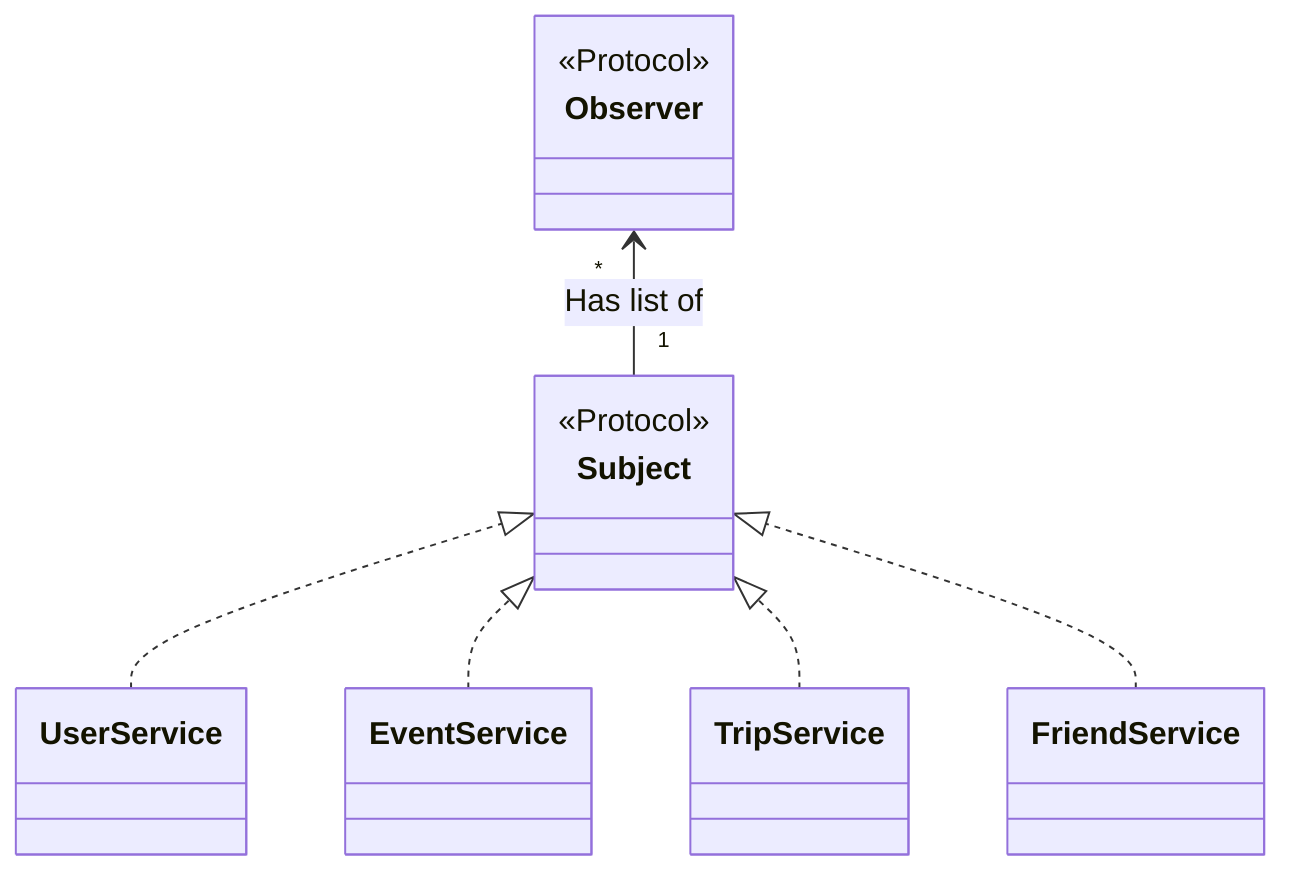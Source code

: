 classDiagram
    direction BT
    UserService ..|> Subject
    EventService ..|> Subject
    TripService ..|> Subject
    FriendService ..|> Subject

    Subject "1" --> "* "Observer: Has list of
    
   class Subject {
        <<Protocol>>
    }

    class Observer {
        <<Protocol>>
    }

    class UserService{
    }

    class EventService{
    }

    class TripService{
    }
    
    class FriendService{
    }